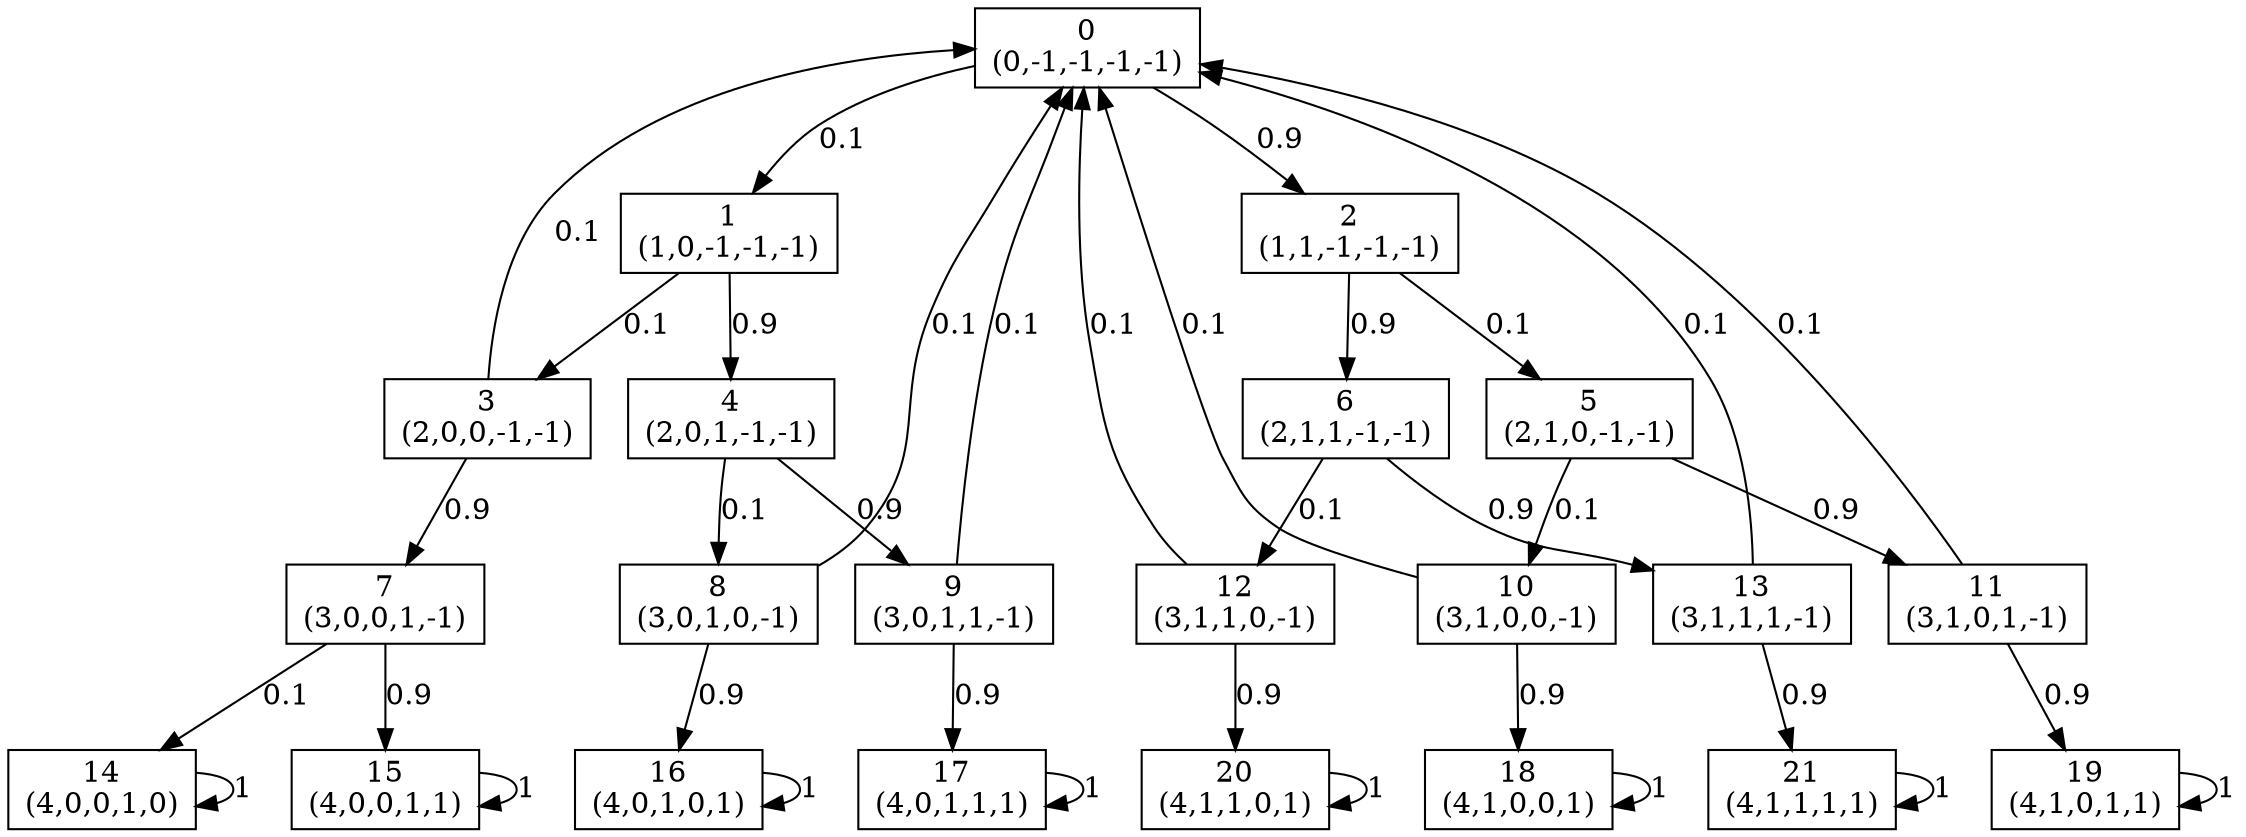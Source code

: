 digraph P {
node [shape=box];
0 -> 1 [ label="0.1" ];
0 -> 2 [ label="0.9" ];
1 -> 3 [ label="0.1" ];
1 -> 4 [ label="0.9" ];
2 -> 5 [ label="0.1" ];
2 -> 6 [ label="0.9" ];
3 -> 0 [ label="0.1" ];
3 -> 7 [ label="0.9" ];
4 -> 8 [ label="0.1" ];
4 -> 9 [ label="0.9" ];
5 -> 10 [ label="0.1" ];
5 -> 11 [ label="0.9" ];
6 -> 12 [ label="0.1" ];
6 -> 13 [ label="0.9" ];
7 -> 14 [ label="0.1" ];
7 -> 15 [ label="0.9" ];
8 -> 0 [ label="0.1" ];
8 -> 16 [ label="0.9" ];
9 -> 0 [ label="0.1" ];
9 -> 17 [ label="0.9" ];
10 -> 0 [ label="0.1" ];
10 -> 18 [ label="0.9" ];
11 -> 0 [ label="0.1" ];
11 -> 19 [ label="0.9" ];
12 -> 0 [ label="0.1" ];
12 -> 20 [ label="0.9" ];
13 -> 0 [ label="0.1" ];
13 -> 21 [ label="0.9" ];
14 -> 14 [ label="1" ];
15 -> 15 [ label="1" ];
16 -> 16 [ label="1" ];
17 -> 17 [ label="1" ];
18 -> 18 [ label="1" ];
19 -> 19 [ label="1" ];
20 -> 20 [ label="1" ];
21 -> 21 [ label="1" ];
0 [label="0\n(0,-1,-1,-1,-1)"];
1 [label="1\n(1,0,-1,-1,-1)"];
2 [label="2\n(1,1,-1,-1,-1)"];
3 [label="3\n(2,0,0,-1,-1)"];
4 [label="4\n(2,0,1,-1,-1)"];
5 [label="5\n(2,1,0,-1,-1)"];
6 [label="6\n(2,1,1,-1,-1)"];
7 [label="7\n(3,0,0,1,-1)"];
8 [label="8\n(3,0,1,0,-1)"];
9 [label="9\n(3,0,1,1,-1)"];
10 [label="10\n(3,1,0,0,-1)"];
11 [label="11\n(3,1,0,1,-1)"];
12 [label="12\n(3,1,1,0,-1)"];
13 [label="13\n(3,1,1,1,-1)"];
14 [label="14\n(4,0,0,1,0)"];
15 [label="15\n(4,0,0,1,1)"];
16 [label="16\n(4,0,1,0,1)"];
17 [label="17\n(4,0,1,1,1)"];
18 [label="18\n(4,1,0,0,1)"];
19 [label="19\n(4,1,0,1,1)"];
20 [label="20\n(4,1,1,0,1)"];
21 [label="21\n(4,1,1,1,1)"];
}
